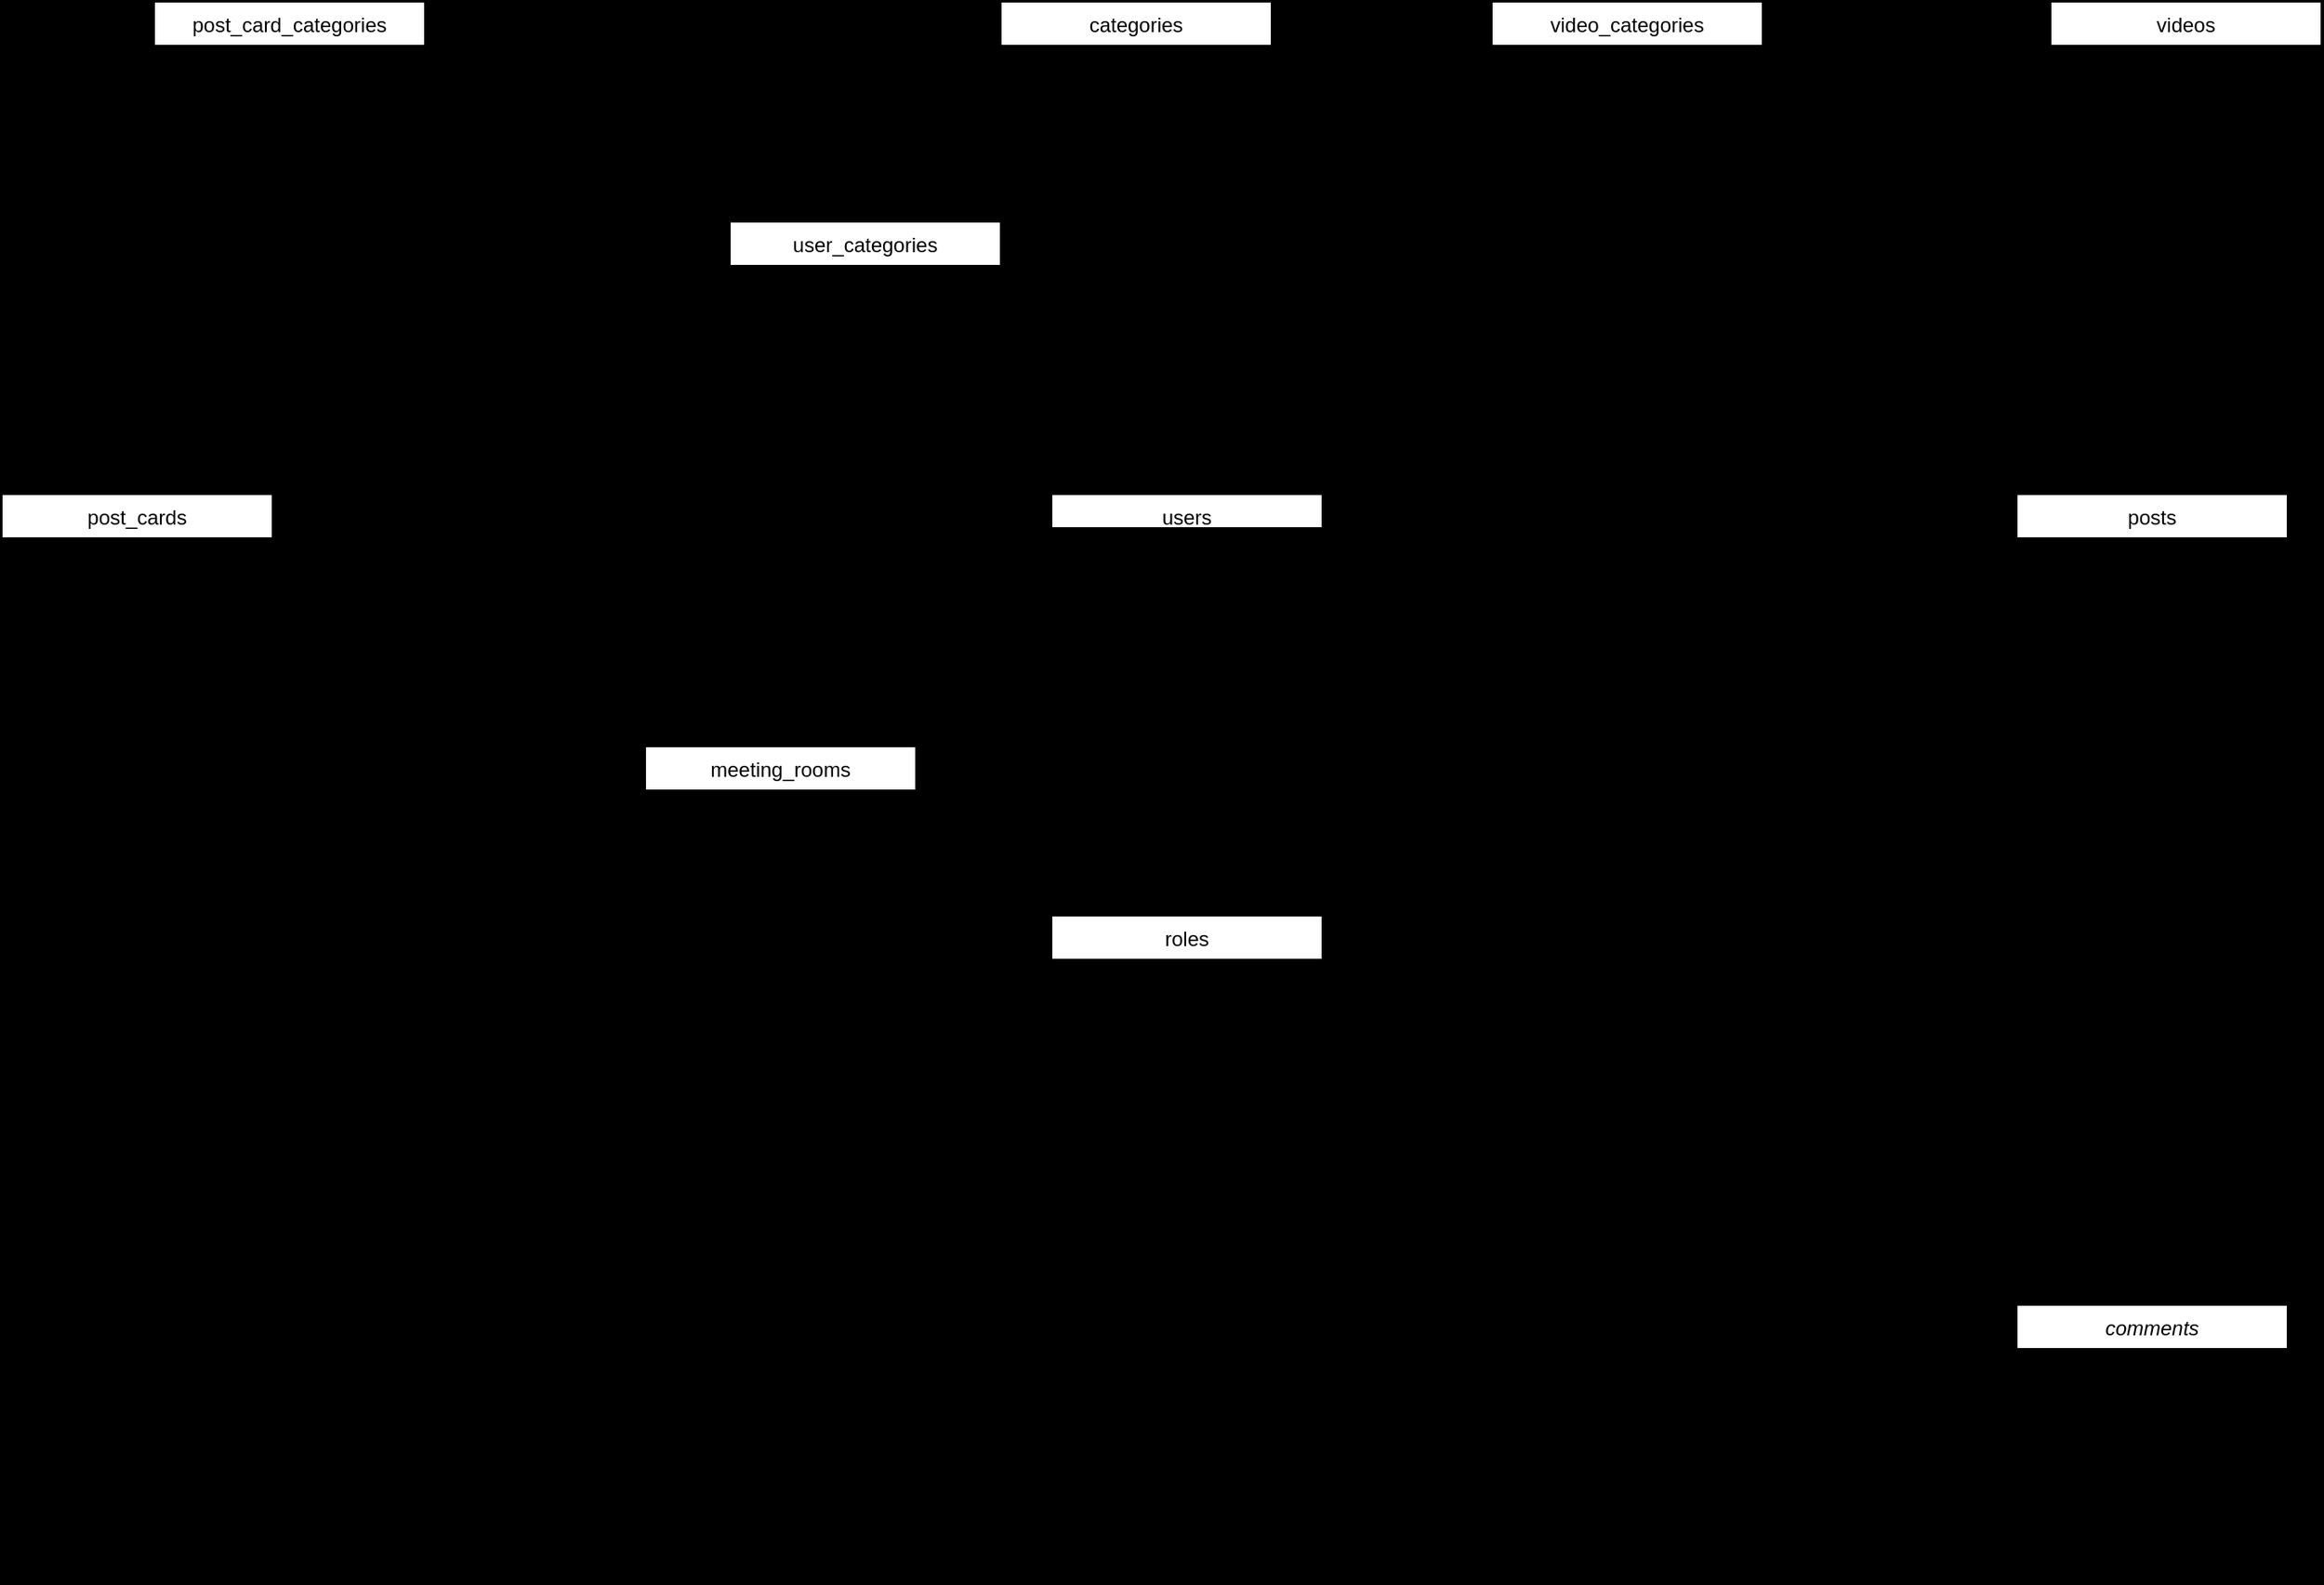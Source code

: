 <mxfile version="22.0.8" type="github">
  <diagram id="C5RBs43oDa-KdzZeNtuy" name="Page-1">
    <mxGraphModel dx="2488" dy="745" grid="1" gridSize="10" guides="1" tooltips="1" connect="1" arrows="1" fold="1" page="1" pageScale="1" pageWidth="827" pageHeight="1169" background="#000000" math="0" shadow="0">
      <root>
        <mxCell id="WIyWlLk6GJQsqaUBKTNV-0" />
        <mxCell id="WIyWlLk6GJQsqaUBKTNV-1" parent="WIyWlLk6GJQsqaUBKTNV-0" />
        <mxCell id="zkfFHV4jXpPFQw0GAbJ--0" value="comments" style="swimlane;fontStyle=2;align=center;verticalAlign=top;childLayout=stackLayout;horizontal=1;startSize=26;horizontalStack=0;resizeParent=1;resizeLast=0;collapsible=1;marginBottom=0;rounded=0;shadow=0;strokeWidth=1;strokeColor=#000;" parent="WIyWlLk6GJQsqaUBKTNV-1" vertex="1">
          <mxGeometry x="460" y="880" width="160" height="164" as="geometry">
            <mxRectangle x="230" y="140" width="160" height="26" as="alternateBounds" />
          </mxGeometry>
        </mxCell>
        <mxCell id="zkfFHV4jXpPFQw0GAbJ--1" value="id" style="text;align=left;verticalAlign=top;spacingLeft=4;spacingRight=4;overflow=hidden;rotatable=0;points=[[0,0.5],[1,0.5]];portConstraint=eastwest;" parent="zkfFHV4jXpPFQw0GAbJ--0" vertex="1">
          <mxGeometry y="26" width="160" height="26" as="geometry" />
        </mxCell>
        <mxCell id="zkfFHV4jXpPFQw0GAbJ--2" value="content" style="text;align=left;verticalAlign=top;spacingLeft=4;spacingRight=4;overflow=hidden;rotatable=0;points=[[0,0.5],[1,0.5]];portConstraint=eastwest;rounded=0;shadow=0;html=0;" parent="zkfFHV4jXpPFQw0GAbJ--0" vertex="1">
          <mxGeometry y="52" width="160" height="26" as="geometry" />
        </mxCell>
        <mxCell id="zkfFHV4jXpPFQw0GAbJ--3" value="author_id" style="text;align=left;verticalAlign=top;spacingLeft=4;spacingRight=4;overflow=hidden;rotatable=0;points=[[0,0.5],[1,0.5]];portConstraint=eastwest;rounded=0;shadow=0;html=0;" parent="zkfFHV4jXpPFQw0GAbJ--0" vertex="1">
          <mxGeometry y="78" width="160" height="26" as="geometry" />
        </mxCell>
        <mxCell id="JfnOE9G89sOyFiVWvE-q-37" value="time_stamp" style="text;align=left;verticalAlign=top;spacingLeft=4;spacingRight=4;overflow=hidden;rotatable=0;points=[[0,0.5],[1,0.5]];portConstraint=eastwest;rounded=0;shadow=0;html=0;" vertex="1" parent="zkfFHV4jXpPFQw0GAbJ--0">
          <mxGeometry y="104" width="160" height="26" as="geometry" />
        </mxCell>
        <mxCell id="JfnOE9G89sOyFiVWvE-q-0" value="post" style="text;align=left;verticalAlign=top;spacingLeft=4;spacingRight=4;overflow=hidden;rotatable=0;points=[[0,0.5],[1,0.5]];portConstraint=eastwest;rounded=0;shadow=0;html=0;" vertex="1" parent="zkfFHV4jXpPFQw0GAbJ--0">
          <mxGeometry y="130" width="160" height="26" as="geometry" />
        </mxCell>
        <mxCell id="zkfFHV4jXpPFQw0GAbJ--4" value="" style="line;html=1;strokeWidth=1;align=left;verticalAlign=middle;spacingTop=-1;spacingLeft=3;spacingRight=3;rotatable=0;labelPosition=right;points=[];portConstraint=eastwest;" parent="zkfFHV4jXpPFQw0GAbJ--0" vertex="1">
          <mxGeometry y="156" width="160" height="8" as="geometry" />
        </mxCell>
        <mxCell id="JfnOE9G89sOyFiVWvE-q-68" style="edgeStyle=orthogonalEdgeStyle;rounded=0;orthogonalLoop=1;jettySize=auto;html=1;exitX=0.5;exitY=0;exitDx=0;exitDy=0;" edge="1" parent="WIyWlLk6GJQsqaUBKTNV-1" source="zkfFHV4jXpPFQw0GAbJ--6">
          <mxGeometry relative="1" as="geometry">
            <mxPoint x="-40" y="400" as="targetPoint" />
          </mxGeometry>
        </mxCell>
        <mxCell id="zkfFHV4jXpPFQw0GAbJ--6" value="users" style="swimlane;fontStyle=0;align=center;verticalAlign=top;childLayout=stackLayout;horizontal=1;startSize=20;horizontalStack=0;resizeParent=1;resizeLast=0;collapsible=1;marginBottom=0;rounded=0;shadow=0;strokeWidth=1;" parent="WIyWlLk6GJQsqaUBKTNV-1" vertex="1">
          <mxGeometry x="-110" y="401" width="160" height="158" as="geometry">
            <mxRectangle x="130" y="380" width="160" height="26" as="alternateBounds" />
          </mxGeometry>
        </mxCell>
        <mxCell id="zkfFHV4jXpPFQw0GAbJ--7" value="id" style="text;align=left;verticalAlign=top;spacingLeft=4;spacingRight=4;overflow=hidden;rotatable=0;points=[[0,0.5],[1,0.5]];portConstraint=eastwest;" parent="zkfFHV4jXpPFQw0GAbJ--6" vertex="1">
          <mxGeometry y="20" width="160" height="26" as="geometry" />
        </mxCell>
        <mxCell id="zkfFHV4jXpPFQw0GAbJ--8" value="name" style="text;align=left;verticalAlign=top;spacingLeft=4;spacingRight=4;overflow=hidden;rotatable=0;points=[[0,0.5],[1,0.5]];portConstraint=eastwest;rounded=0;shadow=0;html=0;" parent="zkfFHV4jXpPFQw0GAbJ--6" vertex="1">
          <mxGeometry y="46" width="160" height="26" as="geometry" />
        </mxCell>
        <mxCell id="JfnOE9G89sOyFiVWvE-q-1" value="email" style="text;align=left;verticalAlign=top;spacingLeft=4;spacingRight=4;overflow=hidden;rotatable=0;points=[[0,0.5],[1,0.5]];portConstraint=eastwest;rounded=0;shadow=0;html=0;" vertex="1" parent="zkfFHV4jXpPFQw0GAbJ--6">
          <mxGeometry y="72" width="160" height="26" as="geometry" />
        </mxCell>
        <mxCell id="JfnOE9G89sOyFiVWvE-q-2" value="password" style="text;align=left;verticalAlign=top;spacingLeft=4;spacingRight=4;overflow=hidden;rotatable=0;points=[[0,0.5],[1,0.5]];portConstraint=eastwest;rounded=0;shadow=0;html=0;" vertex="1" parent="zkfFHV4jXpPFQw0GAbJ--6">
          <mxGeometry y="98" width="160" height="26" as="geometry" />
        </mxCell>
        <mxCell id="JfnOE9G89sOyFiVWvE-q-3" value="role" style="text;align=left;verticalAlign=top;spacingLeft=4;spacingRight=4;overflow=hidden;rotatable=0;points=[[0,0.5],[1,0.5]];portConstraint=eastwest;rounded=0;shadow=0;html=0;" vertex="1" parent="zkfFHV4jXpPFQw0GAbJ--6">
          <mxGeometry y="124" width="160" height="26" as="geometry" />
        </mxCell>
        <mxCell id="zkfFHV4jXpPFQw0GAbJ--9" value="" style="line;html=1;strokeWidth=1;align=left;verticalAlign=middle;spacingTop=-1;spacingLeft=3;spacingRight=3;rotatable=0;labelPosition=right;points=[];portConstraint=eastwest;" parent="zkfFHV4jXpPFQw0GAbJ--6" vertex="1">
          <mxGeometry y="150" width="160" height="8" as="geometry" />
        </mxCell>
        <mxCell id="zkfFHV4jXpPFQw0GAbJ--13" value="meeting_rooms" style="swimlane;fontStyle=0;align=center;verticalAlign=top;childLayout=stackLayout;horizontal=1;startSize=26;horizontalStack=0;resizeParent=1;resizeLast=0;collapsible=1;marginBottom=0;rounded=0;shadow=0;strokeWidth=1;" parent="WIyWlLk6GJQsqaUBKTNV-1" vertex="1">
          <mxGeometry x="-350" y="550" width="160" height="138" as="geometry">
            <mxRectangle x="340" y="380" width="170" height="26" as="alternateBounds" />
          </mxGeometry>
        </mxCell>
        <mxCell id="zkfFHV4jXpPFQw0GAbJ--14" value="id" style="text;align=left;verticalAlign=top;spacingLeft=4;spacingRight=4;overflow=hidden;rotatable=0;points=[[0,0.5],[1,0.5]];portConstraint=eastwest;" parent="zkfFHV4jXpPFQw0GAbJ--13" vertex="1">
          <mxGeometry y="26" width="160" height="26" as="geometry" />
        </mxCell>
        <mxCell id="JfnOE9G89sOyFiVWvE-q-4" value="date_start" style="text;align=left;verticalAlign=top;spacingLeft=4;spacingRight=4;overflow=hidden;rotatable=0;points=[[0,0.5],[1,0.5]];portConstraint=eastwest;" vertex="1" parent="zkfFHV4jXpPFQw0GAbJ--13">
          <mxGeometry y="52" width="160" height="26" as="geometry" />
        </mxCell>
        <mxCell id="JfnOE9G89sOyFiVWvE-q-5" value="user" style="text;align=left;verticalAlign=top;spacingLeft=4;spacingRight=4;overflow=hidden;rotatable=0;points=[[0,0.5],[1,0.5]];portConstraint=eastwest;" vertex="1" parent="zkfFHV4jXpPFQw0GAbJ--13">
          <mxGeometry y="78" width="160" height="26" as="geometry" />
        </mxCell>
        <mxCell id="JfnOE9G89sOyFiVWvE-q-6" value="expert" style="text;align=left;verticalAlign=top;spacingLeft=4;spacingRight=4;overflow=hidden;rotatable=0;points=[[0,0.5],[1,0.5]];portConstraint=eastwest;" vertex="1" parent="zkfFHV4jXpPFQw0GAbJ--13">
          <mxGeometry y="104" width="160" height="26" as="geometry" />
        </mxCell>
        <mxCell id="zkfFHV4jXpPFQw0GAbJ--15" value="" style="line;html=1;strokeWidth=1;align=left;verticalAlign=middle;spacingTop=-1;spacingLeft=3;spacingRight=3;rotatable=0;labelPosition=right;points=[];portConstraint=eastwest;" parent="zkfFHV4jXpPFQw0GAbJ--13" vertex="1">
          <mxGeometry y="130" width="160" height="8" as="geometry" />
        </mxCell>
        <mxCell id="zkfFHV4jXpPFQw0GAbJ--17" value="roles" style="swimlane;fontStyle=0;align=center;verticalAlign=top;childLayout=stackLayout;horizontal=1;startSize=26;horizontalStack=0;resizeParent=1;resizeLast=0;collapsible=1;marginBottom=0;rounded=0;shadow=0;strokeWidth=1;" parent="WIyWlLk6GJQsqaUBKTNV-1" vertex="1">
          <mxGeometry x="-110" y="650" width="160" height="86" as="geometry">
            <mxRectangle x="550" y="140" width="160" height="26" as="alternateBounds" />
          </mxGeometry>
        </mxCell>
        <mxCell id="zkfFHV4jXpPFQw0GAbJ--18" value="id" style="text;align=left;verticalAlign=top;spacingLeft=4;spacingRight=4;overflow=hidden;rotatable=0;points=[[0,0.5],[1,0.5]];portConstraint=eastwest;" parent="zkfFHV4jXpPFQw0GAbJ--17" vertex="1">
          <mxGeometry y="26" width="160" height="26" as="geometry" />
        </mxCell>
        <mxCell id="zkfFHV4jXpPFQw0GAbJ--19" value="name" style="text;align=left;verticalAlign=top;spacingLeft=4;spacingRight=4;overflow=hidden;rotatable=0;points=[[0,0.5],[1,0.5]];portConstraint=eastwest;rounded=0;shadow=0;html=0;" parent="zkfFHV4jXpPFQw0GAbJ--17" vertex="1">
          <mxGeometry y="52" width="160" height="26" as="geometry" />
        </mxCell>
        <mxCell id="zkfFHV4jXpPFQw0GAbJ--23" value="" style="line;html=1;strokeWidth=1;align=left;verticalAlign=middle;spacingTop=-1;spacingLeft=3;spacingRight=3;rotatable=0;labelPosition=right;points=[];portConstraint=eastwest;" parent="zkfFHV4jXpPFQw0GAbJ--17" vertex="1">
          <mxGeometry y="78" width="160" height="8" as="geometry" />
        </mxCell>
        <mxCell id="JfnOE9G89sOyFiVWvE-q-7" value="videos" style="swimlane;fontStyle=0;align=center;verticalAlign=top;childLayout=stackLayout;horizontal=1;startSize=26;horizontalStack=0;resizeParent=1;resizeLast=0;collapsible=1;marginBottom=0;rounded=0;shadow=0;strokeWidth=1;" vertex="1" parent="WIyWlLk6GJQsqaUBKTNV-1">
          <mxGeometry x="480" y="110" width="160" height="190" as="geometry">
            <mxRectangle x="340" y="380" width="170" height="26" as="alternateBounds" />
          </mxGeometry>
        </mxCell>
        <mxCell id="JfnOE9G89sOyFiVWvE-q-8" value="id" style="text;align=left;verticalAlign=top;spacingLeft=4;spacingRight=4;overflow=hidden;rotatable=0;points=[[0,0.5],[1,0.5]];portConstraint=eastwest;" vertex="1" parent="JfnOE9G89sOyFiVWvE-q-7">
          <mxGeometry y="26" width="160" height="26" as="geometry" />
        </mxCell>
        <mxCell id="JfnOE9G89sOyFiVWvE-q-9" value="title" style="text;align=left;verticalAlign=top;spacingLeft=4;spacingRight=4;overflow=hidden;rotatable=0;points=[[0,0.5],[1,0.5]];portConstraint=eastwest;" vertex="1" parent="JfnOE9G89sOyFiVWvE-q-7">
          <mxGeometry y="52" width="160" height="26" as="geometry" />
        </mxCell>
        <mxCell id="JfnOE9G89sOyFiVWvE-q-10" value="description" style="text;align=left;verticalAlign=top;spacingLeft=4;spacingRight=4;overflow=hidden;rotatable=0;points=[[0,0.5],[1,0.5]];portConstraint=eastwest;" vertex="1" parent="JfnOE9G89sOyFiVWvE-q-7">
          <mxGeometry y="78" width="160" height="26" as="geometry" />
        </mxCell>
        <mxCell id="JfnOE9G89sOyFiVWvE-q-11" value="url" style="text;align=left;verticalAlign=top;spacingLeft=4;spacingRight=4;overflow=hidden;rotatable=0;points=[[0,0.5],[1,0.5]];portConstraint=eastwest;" vertex="1" parent="JfnOE9G89sOyFiVWvE-q-7">
          <mxGeometry y="104" width="160" height="26" as="geometry" />
        </mxCell>
        <mxCell id="JfnOE9G89sOyFiVWvE-q-13" value="uploaded_by" style="text;align=left;verticalAlign=top;spacingLeft=4;spacingRight=4;overflow=hidden;rotatable=0;points=[[0,0.5],[1,0.5]];portConstraint=eastwest;" vertex="1" parent="JfnOE9G89sOyFiVWvE-q-7">
          <mxGeometry y="130" width="160" height="26" as="geometry" />
        </mxCell>
        <mxCell id="JfnOE9G89sOyFiVWvE-q-25" value="category" style="text;align=left;verticalAlign=top;spacingLeft=4;spacingRight=4;overflow=hidden;rotatable=0;points=[[0,0.5],[1,0.5]];portConstraint=eastwest;" vertex="1" parent="JfnOE9G89sOyFiVWvE-q-7">
          <mxGeometry y="156" width="160" height="26" as="geometry" />
        </mxCell>
        <mxCell id="JfnOE9G89sOyFiVWvE-q-12" value="" style="line;html=1;strokeWidth=1;align=left;verticalAlign=middle;spacingTop=-1;spacingLeft=3;spacingRight=3;rotatable=0;labelPosition=right;points=[];portConstraint=eastwest;" vertex="1" parent="JfnOE9G89sOyFiVWvE-q-7">
          <mxGeometry y="182" width="160" height="8" as="geometry" />
        </mxCell>
        <mxCell id="JfnOE9G89sOyFiVWvE-q-14" value="post_cards" style="swimlane;fontStyle=0;align=center;verticalAlign=top;childLayout=stackLayout;horizontal=1;startSize=26;horizontalStack=0;resizeParent=1;resizeLast=0;collapsible=1;marginBottom=0;rounded=0;shadow=0;strokeWidth=1;" vertex="1" parent="WIyWlLk6GJQsqaUBKTNV-1">
          <mxGeometry x="-730" y="401" width="160" height="190" as="geometry">
            <mxRectangle x="340" y="380" width="170" height="26" as="alternateBounds" />
          </mxGeometry>
        </mxCell>
        <mxCell id="JfnOE9G89sOyFiVWvE-q-15" value="id" style="text;align=left;verticalAlign=top;spacingLeft=4;spacingRight=4;overflow=hidden;rotatable=0;points=[[0,0.5],[1,0.5]];portConstraint=eastwest;" vertex="1" parent="JfnOE9G89sOyFiVWvE-q-14">
          <mxGeometry y="26" width="160" height="26" as="geometry" />
        </mxCell>
        <mxCell id="JfnOE9G89sOyFiVWvE-q-16" value="message" style="text;align=left;verticalAlign=top;spacingLeft=4;spacingRight=4;overflow=hidden;rotatable=0;points=[[0,0.5],[1,0.5]];portConstraint=eastwest;" vertex="1" parent="JfnOE9G89sOyFiVWvE-q-14">
          <mxGeometry y="52" width="160" height="26" as="geometry" />
        </mxCell>
        <mxCell id="JfnOE9G89sOyFiVWvE-q-17" value="sender" style="text;align=left;verticalAlign=top;spacingLeft=4;spacingRight=4;overflow=hidden;rotatable=0;points=[[0,0.5],[1,0.5]];portConstraint=eastwest;" vertex="1" parent="JfnOE9G89sOyFiVWvE-q-14">
          <mxGeometry y="78" width="160" height="26" as="geometry" />
        </mxCell>
        <mxCell id="JfnOE9G89sOyFiVWvE-q-18" value="delivery_date" style="text;align=left;verticalAlign=top;spacingLeft=4;spacingRight=4;overflow=hidden;rotatable=0;points=[[0,0.5],[1,0.5]];portConstraint=eastwest;" vertex="1" parent="JfnOE9G89sOyFiVWvE-q-14">
          <mxGeometry y="104" width="160" height="26" as="geometry" />
        </mxCell>
        <mxCell id="JfnOE9G89sOyFiVWvE-q-19" value="image" style="text;align=left;verticalAlign=top;spacingLeft=4;spacingRight=4;overflow=hidden;rotatable=0;points=[[0,0.5],[1,0.5]];portConstraint=eastwest;" vertex="1" parent="JfnOE9G89sOyFiVWvE-q-14">
          <mxGeometry y="130" width="160" height="26" as="geometry" />
        </mxCell>
        <mxCell id="JfnOE9G89sOyFiVWvE-q-26" value="categories" style="text;align=left;verticalAlign=top;spacingLeft=4;spacingRight=4;overflow=hidden;rotatable=0;points=[[0,0.5],[1,0.5]];portConstraint=eastwest;" vertex="1" parent="JfnOE9G89sOyFiVWvE-q-14">
          <mxGeometry y="156" width="160" height="26" as="geometry" />
        </mxCell>
        <mxCell id="JfnOE9G89sOyFiVWvE-q-20" value="" style="line;html=1;strokeWidth=1;align=left;verticalAlign=middle;spacingTop=-1;spacingLeft=3;spacingRight=3;rotatable=0;labelPosition=right;points=[];portConstraint=eastwest;" vertex="1" parent="JfnOE9G89sOyFiVWvE-q-14">
          <mxGeometry y="182" width="160" height="8" as="geometry" />
        </mxCell>
        <mxCell id="JfnOE9G89sOyFiVWvE-q-21" value="categories" style="swimlane;fontStyle=0;align=center;verticalAlign=top;childLayout=stackLayout;horizontal=1;startSize=26;horizontalStack=0;resizeParent=1;resizeLast=0;collapsible=1;marginBottom=0;rounded=0;shadow=0;strokeWidth=1;" vertex="1" parent="WIyWlLk6GJQsqaUBKTNV-1">
          <mxGeometry x="-140" y="110" width="160" height="86" as="geometry">
            <mxRectangle x="550" y="140" width="160" height="26" as="alternateBounds" />
          </mxGeometry>
        </mxCell>
        <mxCell id="JfnOE9G89sOyFiVWvE-q-22" value="id" style="text;align=left;verticalAlign=top;spacingLeft=4;spacingRight=4;overflow=hidden;rotatable=0;points=[[0,0.5],[1,0.5]];portConstraint=eastwest;" vertex="1" parent="JfnOE9G89sOyFiVWvE-q-21">
          <mxGeometry y="26" width="160" height="26" as="geometry" />
        </mxCell>
        <mxCell id="JfnOE9G89sOyFiVWvE-q-23" value="name" style="text;align=left;verticalAlign=top;spacingLeft=4;spacingRight=4;overflow=hidden;rotatable=0;points=[[0,0.5],[1,0.5]];portConstraint=eastwest;rounded=0;shadow=0;html=0;" vertex="1" parent="JfnOE9G89sOyFiVWvE-q-21">
          <mxGeometry y="52" width="160" height="26" as="geometry" />
        </mxCell>
        <mxCell id="JfnOE9G89sOyFiVWvE-q-24" value="" style="line;html=1;strokeWidth=1;align=left;verticalAlign=middle;spacingTop=-1;spacingLeft=3;spacingRight=3;rotatable=0;labelPosition=right;points=[];portConstraint=eastwest;" vertex="1" parent="JfnOE9G89sOyFiVWvE-q-21">
          <mxGeometry y="78" width="160" height="8" as="geometry" />
        </mxCell>
        <mxCell id="JfnOE9G89sOyFiVWvE-q-28" value="posts" style="swimlane;fontStyle=0;align=center;verticalAlign=top;childLayout=stackLayout;horizontal=1;startSize=26;horizontalStack=0;resizeParent=1;resizeLast=0;collapsible=1;marginBottom=0;rounded=0;shadow=0;strokeWidth=1;" vertex="1" parent="WIyWlLk6GJQsqaUBKTNV-1">
          <mxGeometry x="460" y="401" width="160" height="216" as="geometry">
            <mxRectangle x="340" y="380" width="170" height="26" as="alternateBounds" />
          </mxGeometry>
        </mxCell>
        <mxCell id="JfnOE9G89sOyFiVWvE-q-29" value="id" style="text;align=left;verticalAlign=top;spacingLeft=4;spacingRight=4;overflow=hidden;rotatable=0;points=[[0,0.5],[1,0.5]];portConstraint=eastwest;" vertex="1" parent="JfnOE9G89sOyFiVWvE-q-28">
          <mxGeometry y="26" width="160" height="26" as="geometry" />
        </mxCell>
        <mxCell id="JfnOE9G89sOyFiVWvE-q-30" value="author" style="text;align=left;verticalAlign=top;spacingLeft=4;spacingRight=4;overflow=hidden;rotatable=0;points=[[0,0.5],[1,0.5]];portConstraint=eastwest;" vertex="1" parent="JfnOE9G89sOyFiVWvE-q-28">
          <mxGeometry y="52" width="160" height="26" as="geometry" />
        </mxCell>
        <mxCell id="JfnOE9G89sOyFiVWvE-q-31" value="time_stamp" style="text;align=left;verticalAlign=top;spacingLeft=4;spacingRight=4;overflow=hidden;rotatable=0;points=[[0,0.5],[1,0.5]];portConstraint=eastwest;" vertex="1" parent="JfnOE9G89sOyFiVWvE-q-28">
          <mxGeometry y="78" width="160" height="26" as="geometry" />
        </mxCell>
        <mxCell id="JfnOE9G89sOyFiVWvE-q-33" value="likes" style="text;align=left;verticalAlign=top;spacingLeft=4;spacingRight=4;overflow=hidden;rotatable=0;points=[[0,0.5],[1,0.5]];portConstraint=eastwest;" vertex="1" parent="JfnOE9G89sOyFiVWvE-q-28">
          <mxGeometry y="104" width="160" height="26" as="geometry" />
        </mxCell>
        <mxCell id="JfnOE9G89sOyFiVWvE-q-34" value="comments" style="text;align=left;verticalAlign=top;spacingLeft=4;spacingRight=4;overflow=hidden;rotatable=0;points=[[0,0.5],[1,0.5]];portConstraint=eastwest;" vertex="1" parent="JfnOE9G89sOyFiVWvE-q-28">
          <mxGeometry y="130" width="160" height="26" as="geometry" />
        </mxCell>
        <mxCell id="JfnOE9G89sOyFiVWvE-q-36" value="option_incognito" style="text;align=left;verticalAlign=top;spacingLeft=4;spacingRight=4;overflow=hidden;rotatable=0;points=[[0,0.5],[1,0.5]];portConstraint=eastwest;" vertex="1" parent="JfnOE9G89sOyFiVWvE-q-28">
          <mxGeometry y="156" width="160" height="26" as="geometry" />
        </mxCell>
        <mxCell id="JfnOE9G89sOyFiVWvE-q-48" value="message" style="text;align=left;verticalAlign=top;spacingLeft=4;spacingRight=4;overflow=hidden;rotatable=0;points=[[0,0.5],[1,0.5]];portConstraint=eastwest;" vertex="1" parent="JfnOE9G89sOyFiVWvE-q-28">
          <mxGeometry y="182" width="160" height="26" as="geometry" />
        </mxCell>
        <mxCell id="JfnOE9G89sOyFiVWvE-q-35" value="" style="line;html=1;strokeWidth=1;align=left;verticalAlign=middle;spacingTop=-1;spacingLeft=3;spacingRight=3;rotatable=0;labelPosition=right;points=[];portConstraint=eastwest;" vertex="1" parent="JfnOE9G89sOyFiVWvE-q-28">
          <mxGeometry y="208" width="160" height="8" as="geometry" />
        </mxCell>
        <mxCell id="JfnOE9G89sOyFiVWvE-q-49" value="" style="endArrow=none;html=1;rounded=0;entryX=-0.003;entryY=0.674;entryDx=0;entryDy=0;exitX=0.999;exitY=0.874;exitDx=0;exitDy=0;exitPerimeter=0;entryPerimeter=0;" edge="1" parent="WIyWlLk6GJQsqaUBKTNV-1" source="zkfFHV4jXpPFQw0GAbJ--8">
          <mxGeometry width="50" height="50" relative="1" as="geometry">
            <mxPoint x="130" y="585" as="sourcePoint" />
            <mxPoint x="189.52" y="470.524" as="targetPoint" />
            <Array as="points">
              <mxPoint x="350" y="470" />
            </Array>
          </mxGeometry>
        </mxCell>
        <mxCell id="JfnOE9G89sOyFiVWvE-q-50" value="" style="endArrow=none;html=1;rounded=0;entryX=0;entryY=0.663;entryDx=0;entryDy=0;exitX=1.003;exitY=0.654;exitDx=0;exitDy=0;entryPerimeter=0;exitPerimeter=0;" edge="1" parent="WIyWlLk6GJQsqaUBKTNV-1" target="JfnOE9G89sOyFiVWvE-q-30">
          <mxGeometry width="50" height="50" relative="1" as="geometry">
            <mxPoint x="350.48" y="470.004" as="sourcePoint" />
            <mxPoint x="450" y="469" as="targetPoint" />
          </mxGeometry>
        </mxCell>
        <mxCell id="JfnOE9G89sOyFiVWvE-q-55" value="1" style="text;html=1;align=center;verticalAlign=middle;resizable=0;points=[];autosize=1;strokeColor=none;fillColor=none;" vertex="1" parent="WIyWlLk6GJQsqaUBKTNV-1">
          <mxGeometry x="50" y="448" width="30" height="30" as="geometry" />
        </mxCell>
        <mxCell id="JfnOE9G89sOyFiVWvE-q-56" value="many" style="text;html=1;align=center;verticalAlign=middle;resizable=0;points=[];autosize=1;strokeColor=none;fillColor=none;" vertex="1" parent="WIyWlLk6GJQsqaUBKTNV-1">
          <mxGeometry x="414" y="438" width="50" height="30" as="geometry" />
        </mxCell>
        <mxCell id="JfnOE9G89sOyFiVWvE-q-63" value="user_categories" style="swimlane;fontStyle=0;align=center;verticalAlign=top;childLayout=stackLayout;horizontal=1;startSize=26;horizontalStack=0;resizeParent=1;resizeLast=0;collapsible=1;marginBottom=0;rounded=0;shadow=0;strokeWidth=1;" vertex="1" parent="WIyWlLk6GJQsqaUBKTNV-1">
          <mxGeometry x="-300" y="240" width="160" height="112" as="geometry">
            <mxRectangle x="340" y="380" width="170" height="26" as="alternateBounds" />
          </mxGeometry>
        </mxCell>
        <mxCell id="JfnOE9G89sOyFiVWvE-q-64" value="id" style="text;align=left;verticalAlign=top;spacingLeft=4;spacingRight=4;overflow=hidden;rotatable=0;points=[[0,0.5],[1,0.5]];portConstraint=eastwest;" vertex="1" parent="JfnOE9G89sOyFiVWvE-q-63">
          <mxGeometry y="26" width="160" height="26" as="geometry" />
        </mxCell>
        <mxCell id="JfnOE9G89sOyFiVWvE-q-65" value="user" style="text;align=left;verticalAlign=top;spacingLeft=4;spacingRight=4;overflow=hidden;rotatable=0;points=[[0,0.5],[1,0.5]];portConstraint=eastwest;" vertex="1" parent="JfnOE9G89sOyFiVWvE-q-63">
          <mxGeometry y="52" width="160" height="26" as="geometry" />
        </mxCell>
        <mxCell id="JfnOE9G89sOyFiVWvE-q-66" value="category" style="text;align=left;verticalAlign=top;spacingLeft=4;spacingRight=4;overflow=hidden;rotatable=0;points=[[0,0.5],[1,0.5]];portConstraint=eastwest;" vertex="1" parent="JfnOE9G89sOyFiVWvE-q-63">
          <mxGeometry y="78" width="160" height="26" as="geometry" />
        </mxCell>
        <mxCell id="JfnOE9G89sOyFiVWvE-q-67" value="" style="line;html=1;strokeWidth=1;align=left;verticalAlign=middle;spacingTop=-1;spacingLeft=3;spacingRight=3;rotatable=0;labelPosition=right;points=[];portConstraint=eastwest;" vertex="1" parent="JfnOE9G89sOyFiVWvE-q-63">
          <mxGeometry y="104" width="160" height="8" as="geometry" />
        </mxCell>
        <mxCell id="JfnOE9G89sOyFiVWvE-q-69" value="" style="endArrow=none;html=1;rounded=0;entryX=-0.001;entryY=0.86;entryDx=0;entryDy=0;entryPerimeter=0;" edge="1" parent="WIyWlLk6GJQsqaUBKTNV-1" target="zkfFHV4jXpPFQw0GAbJ--8">
          <mxGeometry width="50" height="50" relative="1" as="geometry">
            <mxPoint x="-230" y="468" as="sourcePoint" />
            <mxPoint x="-120.64" y="468" as="targetPoint" />
            <Array as="points">
              <mxPoint x="-240" y="469" />
            </Array>
          </mxGeometry>
        </mxCell>
        <mxCell id="JfnOE9G89sOyFiVWvE-q-70" value="" style="endArrow=none;html=1;rounded=0;exitX=0.375;exitY=0.75;exitDx=0;exitDy=0;exitPerimeter=0;" edge="1" parent="WIyWlLk6GJQsqaUBKTNV-1" source="JfnOE9G89sOyFiVWvE-q-67">
          <mxGeometry width="50" height="50" relative="1" as="geometry">
            <mxPoint x="-250" y="350" as="sourcePoint" />
            <mxPoint x="-240" y="470" as="targetPoint" />
          </mxGeometry>
        </mxCell>
        <mxCell id="JfnOE9G89sOyFiVWvE-q-71" value="" style="endArrow=none;html=1;rounded=0;" edge="1" parent="WIyWlLk6GJQsqaUBKTNV-1">
          <mxGeometry width="50" height="50" relative="1" as="geometry">
            <mxPoint x="-240" y="160" as="sourcePoint" />
            <mxPoint x="-240" y="240" as="targetPoint" />
          </mxGeometry>
        </mxCell>
        <mxCell id="JfnOE9G89sOyFiVWvE-q-72" value="" style="endArrow=none;html=1;rounded=0;exitX=-0.018;exitY=0.878;exitDx=0;exitDy=0;exitPerimeter=0;" edge="1" parent="WIyWlLk6GJQsqaUBKTNV-1" source="JfnOE9G89sOyFiVWvE-q-22">
          <mxGeometry width="50" height="50" relative="1" as="geometry">
            <mxPoint x="-230" y="170" as="sourcePoint" />
            <mxPoint x="-240" y="160" as="targetPoint" />
          </mxGeometry>
        </mxCell>
        <mxCell id="JfnOE9G89sOyFiVWvE-q-73" value="1" style="text;html=1;align=center;verticalAlign=middle;resizable=0;points=[];autosize=1;strokeColor=none;fillColor=none;" vertex="1" parent="WIyWlLk6GJQsqaUBKTNV-1">
          <mxGeometry x="-150" y="468" width="30" height="30" as="geometry" />
        </mxCell>
        <mxCell id="JfnOE9G89sOyFiVWvE-q-74" value="1" style="text;html=1;align=center;verticalAlign=middle;resizable=0;points=[];autosize=1;strokeColor=none;fillColor=none;" vertex="1" parent="WIyWlLk6GJQsqaUBKTNV-1">
          <mxGeometry x="-170" y="166" width="30" height="30" as="geometry" />
        </mxCell>
        <mxCell id="JfnOE9G89sOyFiVWvE-q-75" value="many" style="text;html=1;align=center;verticalAlign=middle;resizable=0;points=[];autosize=1;strokeColor=none;fillColor=none;" vertex="1" parent="WIyWlLk6GJQsqaUBKTNV-1">
          <mxGeometry x="-245" y="210" width="50" height="30" as="geometry" />
        </mxCell>
        <mxCell id="JfnOE9G89sOyFiVWvE-q-76" value="many" style="text;html=1;align=center;verticalAlign=middle;resizable=0;points=[];autosize=1;strokeColor=none;fillColor=none;" vertex="1" parent="WIyWlLk6GJQsqaUBKTNV-1">
          <mxGeometry x="-245" y="360" width="50" height="30" as="geometry" />
        </mxCell>
        <mxCell id="JfnOE9G89sOyFiVWvE-q-83" value="" style="endArrow=none;html=1;rounded=0;entryX=0.5;entryY=1;entryDx=0;entryDy=0;exitX=0.5;exitY=0;exitDx=0;exitDy=0;" edge="1" parent="WIyWlLk6GJQsqaUBKTNV-1" target="JfnOE9G89sOyFiVWvE-q-28">
          <mxGeometry width="50" height="50" relative="1" as="geometry">
            <mxPoint x="540" y="678" as="sourcePoint" />
            <mxPoint x="480" y="640" as="targetPoint" />
          </mxGeometry>
        </mxCell>
        <mxCell id="JfnOE9G89sOyFiVWvE-q-84" value="" style="endArrow=none;html=1;rounded=0;exitX=0.5;exitY=0;exitDx=0;exitDy=0;" edge="1" parent="WIyWlLk6GJQsqaUBKTNV-1" source="zkfFHV4jXpPFQw0GAbJ--0">
          <mxGeometry width="50" height="50" relative="1" as="geometry">
            <mxPoint x="539.7" y="871" as="sourcePoint" />
            <mxPoint x="540" y="680" as="targetPoint" />
          </mxGeometry>
        </mxCell>
        <mxCell id="JfnOE9G89sOyFiVWvE-q-85" value="" style="endArrow=none;html=1;rounded=0;entryX=1;entryY=0.973;entryDx=0;entryDy=0;entryPerimeter=0;" edge="1" parent="WIyWlLk6GJQsqaUBKTNV-1" target="JfnOE9G89sOyFiVWvE-q-133">
          <mxGeometry width="50" height="50" relative="1" as="geometry">
            <mxPoint x="-240" y="160" as="sourcePoint" />
            <mxPoint x="-430" y="210.544" as="targetPoint" />
            <Array as="points" />
          </mxGeometry>
        </mxCell>
        <mxCell id="JfnOE9G89sOyFiVWvE-q-92" value="" style="endArrow=none;html=1;rounded=0;exitX=0.999;exitY=0.664;exitDx=0;exitDy=0;exitPerimeter=0;" edge="1" parent="WIyWlLk6GJQsqaUBKTNV-1">
          <mxGeometry width="50" height="50" relative="1" as="geometry">
            <mxPoint x="-320.16" y="470.264" as="sourcePoint" />
            <mxPoint x="-240" y="470" as="targetPoint" />
            <Array as="points" />
          </mxGeometry>
        </mxCell>
        <mxCell id="JfnOE9G89sOyFiVWvE-q-93" value="many" style="text;html=1;align=center;verticalAlign=middle;resizable=0;points=[];autosize=1;strokeColor=none;fillColor=none;" vertex="1" parent="WIyWlLk6GJQsqaUBKTNV-1">
          <mxGeometry x="-570" y="478" width="50" height="30" as="geometry" />
        </mxCell>
        <mxCell id="JfnOE9G89sOyFiVWvE-q-106" value="" style="endArrow=none;html=1;rounded=0;" edge="1" parent="WIyWlLk6GJQsqaUBKTNV-1">
          <mxGeometry width="50" height="50" relative="1" as="geometry">
            <mxPoint x="400" y="310" as="sourcePoint" />
            <mxPoint x="400" y="472" as="targetPoint" />
          </mxGeometry>
        </mxCell>
        <mxCell id="JfnOE9G89sOyFiVWvE-q-108" value="many" style="text;html=1;align=center;verticalAlign=middle;resizable=0;points=[];autosize=1;strokeColor=none;fillColor=none;" vertex="1" parent="WIyWlLk6GJQsqaUBKTNV-1">
          <mxGeometry x="430" y="290" width="50" height="30" as="geometry" />
        </mxCell>
        <mxCell id="JfnOE9G89sOyFiVWvE-q-109" value="" style="endArrow=none;html=1;rounded=0;exitX=0;exitY=0.5;exitDx=0;exitDy=0;entryX=1;entryY=0.5;entryDx=0;entryDy=0;" edge="1" parent="WIyWlLk6GJQsqaUBKTNV-1" source="JfnOE9G89sOyFiVWvE-q-10" target="JfnOE9G89sOyFiVWvE-q-120">
          <mxGeometry width="50" height="50" relative="1" as="geometry">
            <mxPoint x="310" y="250" as="sourcePoint" />
            <mxPoint x="310" y="370" as="targetPoint" />
          </mxGeometry>
        </mxCell>
        <mxCell id="JfnOE9G89sOyFiVWvE-q-111" value="1" style="text;html=1;align=center;verticalAlign=middle;resizable=0;points=[];autosize=1;strokeColor=none;fillColor=none;" vertex="1" parent="WIyWlLk6GJQsqaUBKTNV-1">
          <mxGeometry x="450" y="166" width="30" height="30" as="geometry" />
        </mxCell>
        <mxCell id="JfnOE9G89sOyFiVWvE-q-112" value="many" style="text;html=1;align=center;verticalAlign=middle;resizable=0;points=[];autosize=1;strokeColor=none;fillColor=none;" vertex="1" parent="WIyWlLk6GJQsqaUBKTNV-1">
          <mxGeometry x="300" y="166" width="50" height="30" as="geometry" />
        </mxCell>
        <mxCell id="JfnOE9G89sOyFiVWvE-q-114" value="" style="endArrow=none;html=1;rounded=0;entryX=0.442;entryY=-0.023;entryDx=0;entryDy=0;entryPerimeter=0;" edge="1" parent="WIyWlLk6GJQsqaUBKTNV-1" target="zkfFHV4jXpPFQw0GAbJ--17">
          <mxGeometry width="50" height="50" relative="1" as="geometry">
            <mxPoint x="-40" y="560" as="sourcePoint" />
            <mxPoint x="-40" y="640" as="targetPoint" />
          </mxGeometry>
        </mxCell>
        <mxCell id="JfnOE9G89sOyFiVWvE-q-115" value="1" style="text;html=1;align=center;verticalAlign=middle;resizable=0;points=[];autosize=1;strokeColor=none;fillColor=none;" vertex="1" parent="WIyWlLk6GJQsqaUBKTNV-1">
          <mxGeometry x="-40" y="561" width="30" height="30" as="geometry" />
        </mxCell>
        <mxCell id="JfnOE9G89sOyFiVWvE-q-116" value="1" style="text;html=1;align=center;verticalAlign=middle;resizable=0;points=[];autosize=1;strokeColor=none;fillColor=none;" vertex="1" parent="WIyWlLk6GJQsqaUBKTNV-1">
          <mxGeometry x="-40" y="620" width="30" height="30" as="geometry" />
        </mxCell>
        <mxCell id="JfnOE9G89sOyFiVWvE-q-117" value="video_categories" style="swimlane;fontStyle=0;align=center;verticalAlign=top;childLayout=stackLayout;horizontal=1;startSize=26;horizontalStack=0;resizeParent=1;resizeLast=0;collapsible=1;marginBottom=0;rounded=0;shadow=0;strokeWidth=1;" vertex="1" parent="WIyWlLk6GJQsqaUBKTNV-1">
          <mxGeometry x="150" y="110" width="160" height="112" as="geometry">
            <mxRectangle x="340" y="380" width="170" height="26" as="alternateBounds" />
          </mxGeometry>
        </mxCell>
        <mxCell id="JfnOE9G89sOyFiVWvE-q-118" value="id" style="text;align=left;verticalAlign=top;spacingLeft=4;spacingRight=4;overflow=hidden;rotatable=0;points=[[0,0.5],[1,0.5]];portConstraint=eastwest;" vertex="1" parent="JfnOE9G89sOyFiVWvE-q-117">
          <mxGeometry y="26" width="160" height="26" as="geometry" />
        </mxCell>
        <mxCell id="JfnOE9G89sOyFiVWvE-q-119" value="video" style="text;align=left;verticalAlign=top;spacingLeft=4;spacingRight=4;overflow=hidden;rotatable=0;points=[[0,0.5],[1,0.5]];portConstraint=eastwest;" vertex="1" parent="JfnOE9G89sOyFiVWvE-q-117">
          <mxGeometry y="52" width="160" height="26" as="geometry" />
        </mxCell>
        <mxCell id="JfnOE9G89sOyFiVWvE-q-120" value="category" style="text;align=left;verticalAlign=top;spacingLeft=4;spacingRight=4;overflow=hidden;rotatable=0;points=[[0,0.5],[1,0.5]];portConstraint=eastwest;" vertex="1" parent="JfnOE9G89sOyFiVWvE-q-117">
          <mxGeometry y="78" width="160" height="26" as="geometry" />
        </mxCell>
        <mxCell id="JfnOE9G89sOyFiVWvE-q-121" value="" style="line;html=1;strokeWidth=1;align=left;verticalAlign=middle;spacingTop=-1;spacingLeft=3;spacingRight=3;rotatable=0;labelPosition=right;points=[];portConstraint=eastwest;" vertex="1" parent="JfnOE9G89sOyFiVWvE-q-117">
          <mxGeometry y="104" width="160" height="8" as="geometry" />
        </mxCell>
        <mxCell id="JfnOE9G89sOyFiVWvE-q-125" value="" style="endArrow=none;html=1;rounded=0;" edge="1" parent="WIyWlLk6GJQsqaUBKTNV-1">
          <mxGeometry width="50" height="50" relative="1" as="geometry">
            <mxPoint x="400" y="280" as="sourcePoint" />
            <mxPoint x="400" y="310" as="targetPoint" />
          </mxGeometry>
        </mxCell>
        <mxCell id="JfnOE9G89sOyFiVWvE-q-127" value="" style="endArrow=none;html=1;rounded=0;exitX=0;exitY=0.5;exitDx=0;exitDy=0;" edge="1" parent="WIyWlLk6GJQsqaUBKTNV-1">
          <mxGeometry width="50" height="50" relative="1" as="geometry">
            <mxPoint x="150" y="204.78" as="sourcePoint" />
            <mxPoint x="80" y="205" as="targetPoint" />
          </mxGeometry>
        </mxCell>
        <mxCell id="JfnOE9G89sOyFiVWvE-q-128" value="" style="endArrow=none;html=1;rounded=0;" edge="1" parent="WIyWlLk6GJQsqaUBKTNV-1">
          <mxGeometry width="50" height="50" relative="1" as="geometry">
            <mxPoint x="80" y="180" as="sourcePoint" />
            <mxPoint x="20" y="180" as="targetPoint" />
          </mxGeometry>
        </mxCell>
        <mxCell id="JfnOE9G89sOyFiVWvE-q-129" value="" style="endArrow=none;html=1;rounded=0;" edge="1" parent="WIyWlLk6GJQsqaUBKTNV-1">
          <mxGeometry width="50" height="50" relative="1" as="geometry">
            <mxPoint x="80" y="180" as="sourcePoint" />
            <mxPoint x="79.56" y="205" as="targetPoint" />
          </mxGeometry>
        </mxCell>
        <mxCell id="JfnOE9G89sOyFiVWvE-q-130" value="1" style="text;html=1;align=center;verticalAlign=middle;resizable=0;points=[];autosize=1;strokeColor=none;fillColor=none;" vertex="1" parent="WIyWlLk6GJQsqaUBKTNV-1">
          <mxGeometry x="20" y="151" width="30" height="30" as="geometry" />
        </mxCell>
        <mxCell id="JfnOE9G89sOyFiVWvE-q-131" value="many" style="text;html=1;align=center;verticalAlign=middle;resizable=0;points=[];autosize=1;strokeColor=none;fillColor=none;" vertex="1" parent="WIyWlLk6GJQsqaUBKTNV-1">
          <mxGeometry x="100" y="180" width="50" height="30" as="geometry" />
        </mxCell>
        <mxCell id="JfnOE9G89sOyFiVWvE-q-132" value="post_card_categories" style="swimlane;fontStyle=0;align=center;verticalAlign=top;childLayout=stackLayout;horizontal=1;startSize=26;horizontalStack=0;resizeParent=1;resizeLast=0;collapsible=1;marginBottom=0;rounded=0;shadow=0;strokeWidth=1;" vertex="1" parent="WIyWlLk6GJQsqaUBKTNV-1">
          <mxGeometry x="-640" y="110" width="160" height="112" as="geometry">
            <mxRectangle x="340" y="380" width="170" height="26" as="alternateBounds" />
          </mxGeometry>
        </mxCell>
        <mxCell id="JfnOE9G89sOyFiVWvE-q-133" value="id" style="text;align=left;verticalAlign=top;spacingLeft=4;spacingRight=4;overflow=hidden;rotatable=0;points=[[0,0.5],[1,0.5]];portConstraint=eastwest;" vertex="1" parent="JfnOE9G89sOyFiVWvE-q-132">
          <mxGeometry y="26" width="160" height="26" as="geometry" />
        </mxCell>
        <mxCell id="JfnOE9G89sOyFiVWvE-q-134" value="post_card" style="text;align=left;verticalAlign=top;spacingLeft=4;spacingRight=4;overflow=hidden;rotatable=0;points=[[0,0.5],[1,0.5]];portConstraint=eastwest;" vertex="1" parent="JfnOE9G89sOyFiVWvE-q-132">
          <mxGeometry y="52" width="160" height="26" as="geometry" />
        </mxCell>
        <mxCell id="JfnOE9G89sOyFiVWvE-q-135" value="category" style="text;align=left;verticalAlign=top;spacingLeft=4;spacingRight=4;overflow=hidden;rotatable=0;points=[[0,0.5],[1,0.5]];portConstraint=eastwest;" vertex="1" parent="JfnOE9G89sOyFiVWvE-q-132">
          <mxGeometry y="78" width="160" height="26" as="geometry" />
        </mxCell>
        <mxCell id="JfnOE9G89sOyFiVWvE-q-136" value="" style="line;html=1;strokeWidth=1;align=left;verticalAlign=middle;spacingTop=-1;spacingLeft=3;spacingRight=3;rotatable=0;labelPosition=right;points=[];portConstraint=eastwest;" vertex="1" parent="JfnOE9G89sOyFiVWvE-q-132">
          <mxGeometry y="104" width="160" height="8" as="geometry" />
        </mxCell>
        <mxCell id="JfnOE9G89sOyFiVWvE-q-137" value="" style="endArrow=none;html=1;rounded=0;exitX=0.25;exitY=1;exitDx=0;exitDy=0;entryX=0.813;entryY=-0.006;entryDx=0;entryDy=0;entryPerimeter=0;" edge="1" parent="WIyWlLk6GJQsqaUBKTNV-1" source="JfnOE9G89sOyFiVWvE-q-132" target="JfnOE9G89sOyFiVWvE-q-14">
          <mxGeometry width="50" height="50" relative="1" as="geometry">
            <mxPoint x="-672.96" y="339.62" as="sourcePoint" />
            <mxPoint x="-600" y="390" as="targetPoint" />
            <Array as="points" />
          </mxGeometry>
        </mxCell>
        <mxCell id="JfnOE9G89sOyFiVWvE-q-138" value="" style="endArrow=none;html=1;rounded=0;entryX=0.996;entryY=0.693;entryDx=0;entryDy=0;entryPerimeter=0;" edge="1" parent="WIyWlLk6GJQsqaUBKTNV-1" target="JfnOE9G89sOyFiVWvE-q-16">
          <mxGeometry width="50" height="50" relative="1" as="geometry">
            <mxPoint x="-320" y="470" as="sourcePoint" />
            <mxPoint x="-570" y="352" as="targetPoint" />
            <Array as="points" />
          </mxGeometry>
        </mxCell>
        <mxCell id="JfnOE9G89sOyFiVWvE-q-140" value="many" style="text;html=1;align=center;verticalAlign=middle;resizable=0;points=[];autosize=1;strokeColor=none;fillColor=none;" vertex="1" parent="WIyWlLk6GJQsqaUBKTNV-1">
          <mxGeometry x="-480" y="166" width="50" height="30" as="geometry" />
        </mxCell>
        <mxCell id="JfnOE9G89sOyFiVWvE-q-141" value="many" style="text;html=1;align=center;verticalAlign=middle;resizable=0;points=[];autosize=1;strokeColor=none;fillColor=none;" vertex="1" parent="WIyWlLk6GJQsqaUBKTNV-1">
          <mxGeometry x="-600" y="230" width="50" height="30" as="geometry" />
        </mxCell>
        <mxCell id="JfnOE9G89sOyFiVWvE-q-142" value="1" style="text;html=1;align=center;verticalAlign=middle;resizable=0;points=[];autosize=1;strokeColor=none;fillColor=none;" vertex="1" parent="WIyWlLk6GJQsqaUBKTNV-1">
          <mxGeometry x="-600" y="360" width="30" height="30" as="geometry" />
        </mxCell>
        <mxCell id="JfnOE9G89sOyFiVWvE-q-143" value="many" style="text;html=1;align=center;verticalAlign=middle;resizable=0;points=[];autosize=1;strokeColor=none;fillColor=none;" vertex="1" parent="WIyWlLk6GJQsqaUBKTNV-1">
          <mxGeometry x="550" y="850" width="50" height="30" as="geometry" />
        </mxCell>
        <mxCell id="JfnOE9G89sOyFiVWvE-q-145" value="1" style="text;html=1;align=center;verticalAlign=middle;resizable=0;points=[];autosize=1;strokeColor=none;fillColor=none;" vertex="1" parent="WIyWlLk6GJQsqaUBKTNV-1">
          <mxGeometry x="550" y="620" width="30" height="30" as="geometry" />
        </mxCell>
        <mxCell id="JfnOE9G89sOyFiVWvE-q-158" value="" style="endArrow=none;html=1;rounded=0;exitX=0;exitY=0.5;exitDx=0;exitDy=0;" edge="1" parent="WIyWlLk6GJQsqaUBKTNV-1" source="JfnOE9G89sOyFiVWvE-q-25">
          <mxGeometry width="50" height="50" relative="1" as="geometry">
            <mxPoint x="370" y="222" as="sourcePoint" />
            <mxPoint x="400" y="280" as="targetPoint" />
          </mxGeometry>
        </mxCell>
        <mxCell id="JfnOE9G89sOyFiVWvE-q-163" value="" style="endArrow=none;html=1;rounded=0;entryX=1.007;entryY=0.971;entryDx=0;entryDy=0;entryPerimeter=0;" edge="1" parent="WIyWlLk6GJQsqaUBKTNV-1" target="zkfFHV4jXpPFQw0GAbJ--14">
          <mxGeometry width="50" height="50" relative="1" as="geometry">
            <mxPoint x="-40" y="600" as="sourcePoint" />
            <mxPoint x="-140" y="660" as="targetPoint" />
          </mxGeometry>
        </mxCell>
        <mxCell id="JfnOE9G89sOyFiVWvE-q-164" value="many" style="text;html=1;align=center;verticalAlign=middle;resizable=0;points=[];autosize=1;strokeColor=none;fillColor=none;" vertex="1" parent="WIyWlLk6GJQsqaUBKTNV-1">
          <mxGeometry x="-190" y="570" width="50" height="30" as="geometry" />
        </mxCell>
      </root>
    </mxGraphModel>
  </diagram>
</mxfile>
